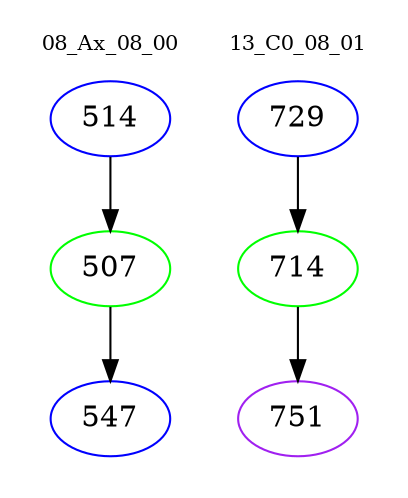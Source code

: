 digraph{
subgraph cluster_0 {
color = white
label = "08_Ax_08_00";
fontsize=10;
T0_514 [label="514", color="blue"]
T0_514 -> T0_507 [color="black"]
T0_507 [label="507", color="green"]
T0_507 -> T0_547 [color="black"]
T0_547 [label="547", color="blue"]
}
subgraph cluster_1 {
color = white
label = "13_C0_08_01";
fontsize=10;
T1_729 [label="729", color="blue"]
T1_729 -> T1_714 [color="black"]
T1_714 [label="714", color="green"]
T1_714 -> T1_751 [color="black"]
T1_751 [label="751", color="purple"]
}
}
